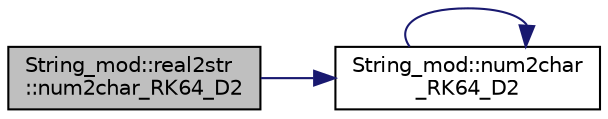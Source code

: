 digraph "String_mod::real2str::num2char_RK64_D2"
{
 // LATEX_PDF_SIZE
  edge [fontname="Helvetica",fontsize="10",labelfontname="Helvetica",labelfontsize="10"];
  node [fontname="Helvetica",fontsize="10",shape=record];
  rankdir="LR";
  Node1 [label="String_mod::real2str\l::num2char_RK64_D2",height=0.2,width=0.4,color="black", fillcolor="grey75", style="filled", fontcolor="black",tooltip="Convert an input 2D matrix of 64-bit real values to string, with the requested format,..."];
  Node1 -> Node2 [color="midnightblue",fontsize="10",style="solid",fontname="Helvetica"];
  Node2 [label="String_mod::num2char\l_RK64_D2",height=0.2,width=0.4,color="black", fillcolor="white", style="filled",URL="$namespaceString__mod.html#a45a8186dd8d7a8c9b92c50f0f0c75582",tooltip="Convert the input value to string, with the requested format, if provided."];
  Node2 -> Node2 [color="midnightblue",fontsize="10",style="solid",fontname="Helvetica"];
}
